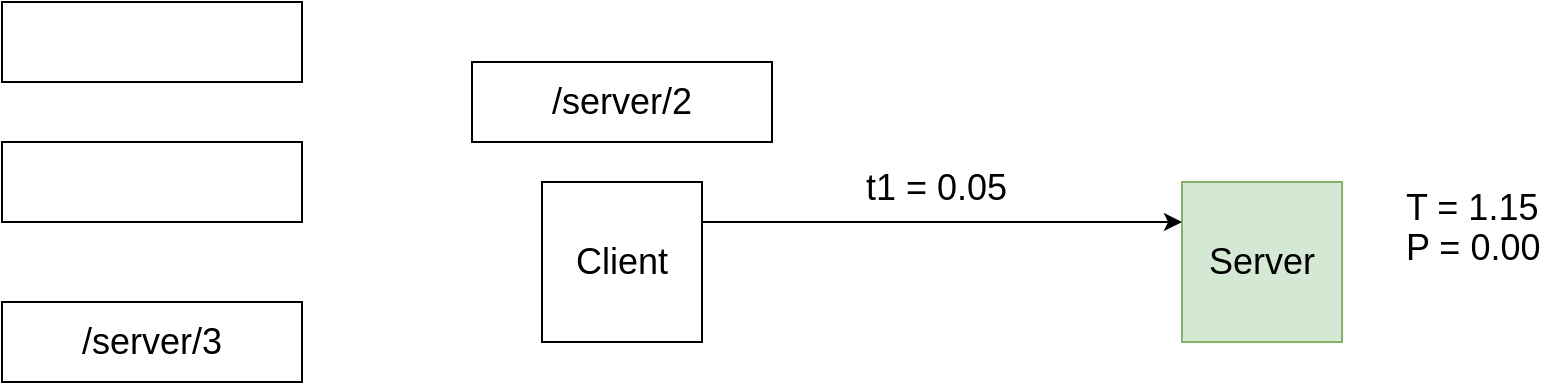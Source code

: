 <mxfile version="11.3.0" type="device" pages="1"><diagram id="Er1aV1ugC9-8SfUy8B8p" name="Page-1"><mxGraphModel dx="1092" dy="901" grid="1" gridSize="10" guides="1" tooltips="1" connect="1" arrows="1" fold="1" page="1" pageScale="1" pageWidth="826" pageHeight="1169" math="0" shadow="0"><root><mxCell id="0"/><mxCell id="1" parent="0"/><mxCell id="qWyymiY3wK-ePTPxsgIl-4" value="&lt;span style=&quot;white-space: normal&quot;&gt;&lt;font style=&quot;font-size: 18px&quot;&gt;/server/2&lt;/font&gt;&lt;/span&gt;" style="rounded=0;whiteSpace=wrap;html=1;" parent="1" vertex="1"><mxGeometry x="255" y="120" width="150" height="40" as="geometry"/></mxCell><mxCell id="qWyymiY3wK-ePTPxsgIl-6" value="&lt;span style=&quot;white-space: normal&quot;&gt;&lt;font style=&quot;font-size: 18px&quot;&gt;/server/3&lt;/font&gt;&lt;/span&gt;" style="rounded=0;whiteSpace=wrap;html=1;" parent="1" vertex="1"><mxGeometry x="20" y="240" width="150" height="40" as="geometry"/></mxCell><mxCell id="qWyymiY3wK-ePTPxsgIl-9" value="&lt;font style=&quot;font-size: 18px&quot;&gt;Client&lt;/font&gt;" style="whiteSpace=wrap;html=1;aspect=fixed;" parent="1" vertex="1"><mxGeometry x="290" y="180" width="80" height="80" as="geometry"/></mxCell><mxCell id="qWyymiY3wK-ePTPxsgIl-10" value="&lt;font style=&quot;font-size: 18px&quot;&gt;Server&lt;/font&gt;" style="whiteSpace=wrap;html=1;aspect=fixed;fillColor=#d5e8d4;strokeColor=#82b366;" parent="1" vertex="1"><mxGeometry x="610" y="180" width="80" height="80" as="geometry"/></mxCell><mxCell id="mU4zC2lq4GY07s_3pVl0-2" value="" style="endArrow=classic;html=1;exitX=1;exitY=0.25;exitDx=0;exitDy=0;entryX=0;entryY=0.25;entryDx=0;entryDy=0;" parent="1" source="qWyymiY3wK-ePTPxsgIl-9" target="qWyymiY3wK-ePTPxsgIl-10" edge="1"><mxGeometry width="50" height="50" relative="1" as="geometry"><mxPoint x="410" y="240" as="sourcePoint"/><mxPoint x="460" y="190" as="targetPoint"/></mxGeometry></mxCell><mxCell id="mU4zC2lq4GY07s_3pVl0-3" value="&lt;font style=&quot;font-size: 18px&quot;&gt;t1 = 0.05&lt;/font&gt;" style="text;html=1;resizable=0;points=[];autosize=1;align=left;verticalAlign=top;spacingTop=-4;" parent="1" vertex="1"><mxGeometry x="450" y="170" width="90" height="20" as="geometry"/></mxCell><mxCell id="mU4zC2lq4GY07s_3pVl0-4" value="&lt;font style=&quot;font-size: 18px&quot;&gt;T = 1.15&lt;/font&gt;" style="text;html=1;resizable=0;points=[];autosize=1;align=left;verticalAlign=top;spacingTop=-4;" parent="1" vertex="1"><mxGeometry x="720" y="180" width="80" height="20" as="geometry"/></mxCell><mxCell id="mU4zC2lq4GY07s_3pVl0-8" value="&lt;font style=&quot;font-size: 18px&quot;&gt;P = 0.00&lt;/font&gt;" style="text;html=1;resizable=0;points=[];autosize=1;align=left;verticalAlign=top;spacingTop=-4;" parent="1" vertex="1"><mxGeometry x="720" y="200" width="80" height="20" as="geometry"/></mxCell><mxCell id="dYLZ6P-9t_oMK4m33W0e-1" value="" style="rounded=0;whiteSpace=wrap;html=1;" vertex="1" parent="1"><mxGeometry x="20" y="90" width="150" height="40" as="geometry"/></mxCell><mxCell id="dYLZ6P-9t_oMK4m33W0e-2" value="" style="rounded=0;whiteSpace=wrap;html=1;" vertex="1" parent="1"><mxGeometry x="20" y="160" width="150" height="40" as="geometry"/></mxCell></root></mxGraphModel></diagram></mxfile>